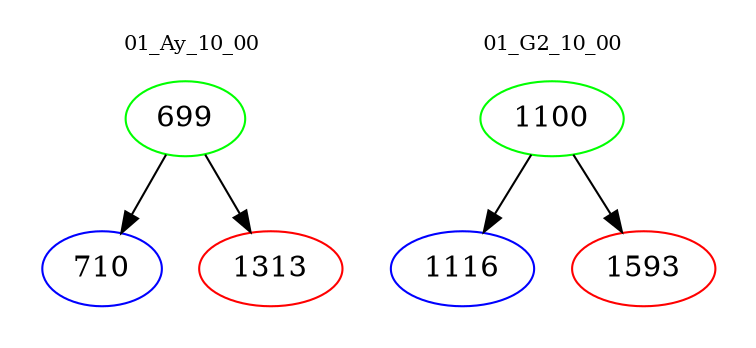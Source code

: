 digraph{
subgraph cluster_0 {
color = white
label = "01_Ay_10_00";
fontsize=10;
T0_699 [label="699", color="green"]
T0_699 -> T0_710 [color="black"]
T0_710 [label="710", color="blue"]
T0_699 -> T0_1313 [color="black"]
T0_1313 [label="1313", color="red"]
}
subgraph cluster_1 {
color = white
label = "01_G2_10_00";
fontsize=10;
T1_1100 [label="1100", color="green"]
T1_1100 -> T1_1116 [color="black"]
T1_1116 [label="1116", color="blue"]
T1_1100 -> T1_1593 [color="black"]
T1_1593 [label="1593", color="red"]
}
}
